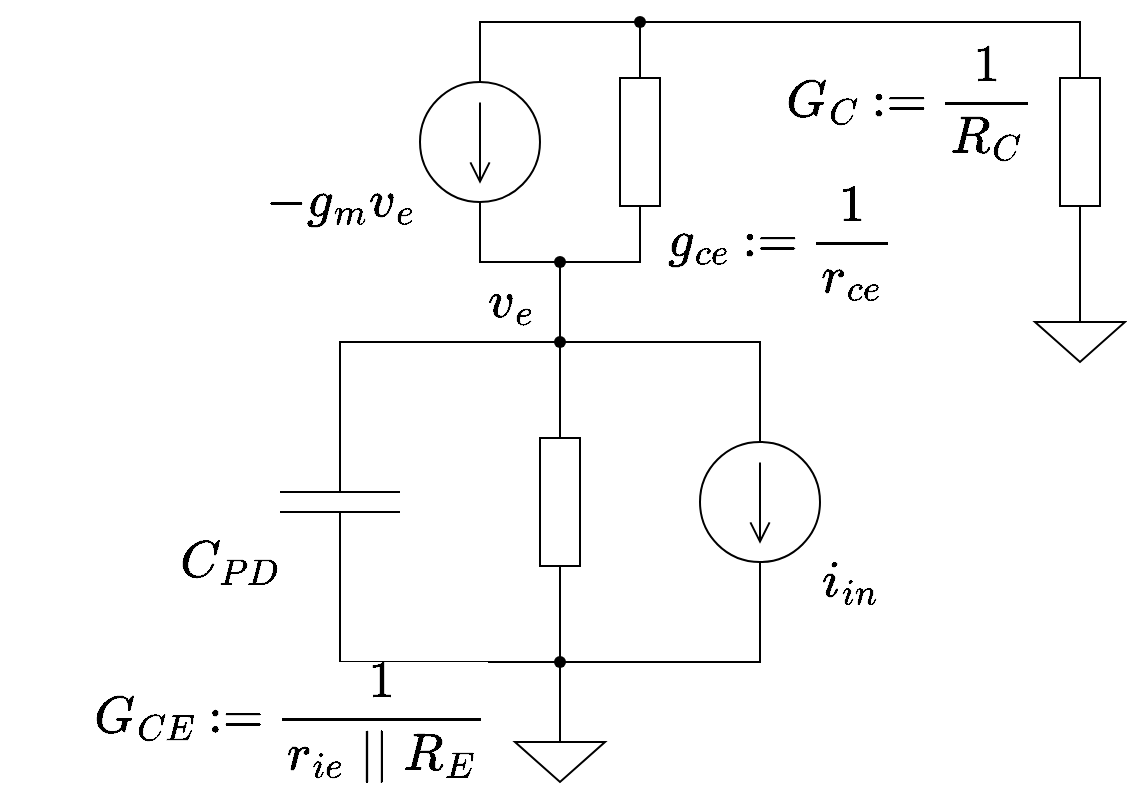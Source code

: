 <mxfile version="24.1.0" type="device">
  <diagram name="ページ1" id="0xxUTdLqlKO7cTpFT-Fy">
    <mxGraphModel dx="1407" dy="570" grid="1" gridSize="10" guides="1" tooltips="1" connect="1" arrows="1" fold="1" page="1" pageScale="1" pageWidth="827" pageHeight="1169" math="1" shadow="0">
      <root>
        <mxCell id="0" />
        <mxCell id="1" parent="0" />
        <mxCell id="rOs5JSpa3EEhjLfFwg5w-1" value="" style="pointerEvents=1;verticalLabelPosition=bottom;shadow=0;dashed=0;align=center;html=1;verticalAlign=top;shape=mxgraph.electrical.signal_sources.source;aspect=fixed;points=[[0.5,0,0],[1,0.5,0],[0.5,1,0],[0,0.5,0]];elSignalType=dc1;direction=south;" parent="1" vertex="1">
          <mxGeometry x="210" y="150" width="60" height="60" as="geometry" />
        </mxCell>
        <mxCell id="rOs5JSpa3EEhjLfFwg5w-2" value="" style="pointerEvents=1;verticalLabelPosition=bottom;shadow=0;dashed=0;align=center;html=1;verticalAlign=top;shape=mxgraph.electrical.resistors.resistor_1;direction=south;" parent="1" vertex="1">
          <mxGeometry x="310" y="130" width="20" height="100" as="geometry" />
        </mxCell>
        <mxCell id="rOs5JSpa3EEhjLfFwg5w-3" value="" style="pointerEvents=1;verticalLabelPosition=bottom;shadow=0;dashed=0;align=center;html=1;verticalAlign=top;shape=mxgraph.electrical.capacitors.capacitor_1;direction=south;" parent="1" vertex="1">
          <mxGeometry x="140" y="310" width="60" height="100" as="geometry" />
        </mxCell>
        <mxCell id="rOs5JSpa3EEhjLfFwg5w-4" value="" style="pointerEvents=1;verticalLabelPosition=bottom;shadow=0;dashed=0;align=center;html=1;verticalAlign=top;shape=mxgraph.electrical.resistors.resistor_1;direction=south;" parent="1" vertex="1">
          <mxGeometry x="530" y="130" width="20" height="100" as="geometry" />
        </mxCell>
        <mxCell id="rOs5JSpa3EEhjLfFwg5w-8" value="" style="pointerEvents=1;verticalLabelPosition=bottom;shadow=0;dashed=0;align=center;html=1;verticalAlign=top;shape=mxgraph.electrical.signal_sources.source;aspect=fixed;points=[[0.5,0,0],[1,0.5,0],[0.5,1,0],[0,0.5,0]];elSignalType=dc1;direction=south;" parent="1" vertex="1">
          <mxGeometry x="350" y="330" width="60" height="60" as="geometry" />
        </mxCell>
        <mxCell id="rOs5JSpa3EEhjLfFwg5w-9" value="" style="pointerEvents=1;verticalLabelPosition=bottom;shadow=0;dashed=0;align=center;html=1;verticalAlign=top;shape=mxgraph.electrical.signal_sources.signal_ground;" parent="1" vertex="1">
          <mxGeometry x="257.5" y="470" width="45" height="30" as="geometry" />
        </mxCell>
        <mxCell id="rOs5JSpa3EEhjLfFwg5w-10" value="" style="shape=waypoint;sketch=0;fillStyle=solid;size=6;pointerEvents=1;points=[];fillColor=none;resizable=0;rotatable=0;perimeter=centerPerimeter;snapToPoint=1;fontFamily=Helvetica;fontSize=11;fontColor=default;labelBackgroundColor=default;" parent="1" vertex="1">
          <mxGeometry x="270" y="230" width="20" height="20" as="geometry" />
        </mxCell>
        <mxCell id="rOs5JSpa3EEhjLfFwg5w-11" value="" style="shape=waypoint;sketch=0;fillStyle=solid;size=6;pointerEvents=1;points=[];fillColor=none;resizable=0;rotatable=0;perimeter=centerPerimeter;snapToPoint=1;fontFamily=Helvetica;fontSize=11;fontColor=default;labelBackgroundColor=default;" parent="1" vertex="1">
          <mxGeometry x="270" y="270" width="20" height="20" as="geometry" />
        </mxCell>
        <mxCell id="rOs5JSpa3EEhjLfFwg5w-12" style="edgeStyle=orthogonalEdgeStyle;rounded=0;orthogonalLoop=1;jettySize=auto;html=1;exitX=1;exitY=0.5;exitDx=0;exitDy=0;exitPerimeter=0;entryX=0.043;entryY=0.436;entryDx=0;entryDy=0;entryPerimeter=0;endArrow=none;endFill=0;" parent="1" source="rOs5JSpa3EEhjLfFwg5w-1" target="rOs5JSpa3EEhjLfFwg5w-10" edge="1">
          <mxGeometry relative="1" as="geometry">
            <Array as="points">
              <mxPoint x="240" y="240" />
            </Array>
          </mxGeometry>
        </mxCell>
        <mxCell id="rOs5JSpa3EEhjLfFwg5w-13" style="edgeStyle=orthogonalEdgeStyle;rounded=0;orthogonalLoop=1;jettySize=auto;html=1;exitX=1;exitY=0.5;exitDx=0;exitDy=0;exitPerimeter=0;entryX=0.9;entryY=0.493;entryDx=0;entryDy=0;entryPerimeter=0;strokeColor=default;align=center;verticalAlign=middle;fontFamily=Helvetica;fontSize=11;fontColor=default;labelBackgroundColor=default;endArrow=none;endFill=0;" parent="1" source="rOs5JSpa3EEhjLfFwg5w-2" target="rOs5JSpa3EEhjLfFwg5w-10" edge="1">
          <mxGeometry relative="1" as="geometry">
            <Array as="points">
              <mxPoint x="320" y="240" />
            </Array>
          </mxGeometry>
        </mxCell>
        <mxCell id="rOs5JSpa3EEhjLfFwg5w-14" style="edgeStyle=orthogonalEdgeStyle;rounded=0;orthogonalLoop=1;jettySize=auto;html=1;entryX=0.529;entryY=0.95;entryDx=0;entryDy=0;entryPerimeter=0;strokeColor=default;align=center;verticalAlign=middle;fontFamily=Helvetica;fontSize=11;fontColor=default;labelBackgroundColor=default;endArrow=none;endFill=0;" parent="1" source="rOs5JSpa3EEhjLfFwg5w-11" target="rOs5JSpa3EEhjLfFwg5w-10" edge="1">
          <mxGeometry relative="1" as="geometry" />
        </mxCell>
        <mxCell id="rOs5JSpa3EEhjLfFwg5w-15" style="edgeStyle=orthogonalEdgeStyle;rounded=0;orthogonalLoop=1;jettySize=auto;html=1;exitX=0;exitY=0.5;exitDx=0;exitDy=0;exitPerimeter=0;entryX=0;entryY=0.76;entryDx=0;entryDy=0;entryPerimeter=0;strokeColor=default;align=center;verticalAlign=middle;fontFamily=Helvetica;fontSize=11;fontColor=default;labelBackgroundColor=default;endArrow=none;endFill=0;" parent="1" source="rOs5JSpa3EEhjLfFwg5w-3" target="rOs5JSpa3EEhjLfFwg5w-11" edge="1">
          <mxGeometry relative="1" as="geometry">
            <Array as="points">
              <mxPoint x="170" y="280" />
            </Array>
          </mxGeometry>
        </mxCell>
        <mxCell id="rOs5JSpa3EEhjLfFwg5w-16" style="edgeStyle=orthogonalEdgeStyle;rounded=0;orthogonalLoop=1;jettySize=auto;html=1;exitX=0;exitY=0.5;exitDx=0;exitDy=0;exitPerimeter=0;entryX=0.46;entryY=1.02;entryDx=0;entryDy=0;entryPerimeter=0;strokeColor=default;align=center;verticalAlign=middle;fontFamily=Helvetica;fontSize=11;fontColor=default;labelBackgroundColor=default;endArrow=none;endFill=0;" parent="1" source="rOs5JSpa3EEhjLfFwg5w-7" target="rOs5JSpa3EEhjLfFwg5w-11" edge="1">
          <mxGeometry relative="1" as="geometry" />
        </mxCell>
        <mxCell id="rOs5JSpa3EEhjLfFwg5w-17" style="edgeStyle=orthogonalEdgeStyle;rounded=0;orthogonalLoop=1;jettySize=auto;html=1;exitX=0;exitY=0.5;exitDx=0;exitDy=0;exitPerimeter=0;entryX=0.94;entryY=0.64;entryDx=0;entryDy=0;entryPerimeter=0;strokeColor=default;align=center;verticalAlign=middle;fontFamily=Helvetica;fontSize=11;fontColor=default;labelBackgroundColor=default;endArrow=none;endFill=0;" parent="1" source="rOs5JSpa3EEhjLfFwg5w-8" target="rOs5JSpa3EEhjLfFwg5w-11" edge="1">
          <mxGeometry relative="1" as="geometry">
            <Array as="points">
              <mxPoint x="380" y="280" />
            </Array>
          </mxGeometry>
        </mxCell>
        <mxCell id="rOs5JSpa3EEhjLfFwg5w-18" value="" style="shape=waypoint;sketch=0;fillStyle=solid;size=6;pointerEvents=1;points=[];fillColor=none;resizable=0;rotatable=0;perimeter=centerPerimeter;snapToPoint=1;fontFamily=Helvetica;fontSize=11;fontColor=default;labelBackgroundColor=default;" parent="1" vertex="1">
          <mxGeometry x="270" y="430" width="20" height="20" as="geometry" />
        </mxCell>
        <mxCell id="rOs5JSpa3EEhjLfFwg5w-20" style="edgeStyle=orthogonalEdgeStyle;rounded=0;orthogonalLoop=1;jettySize=auto;html=1;exitX=1;exitY=0.5;exitDx=0;exitDy=0;exitPerimeter=0;entryX=0;entryY=0.5;entryDx=0;entryDy=0;entryPerimeter=0;strokeColor=default;align=center;verticalAlign=middle;fontFamily=Helvetica;fontSize=11;fontColor=default;labelBackgroundColor=default;endArrow=none;endFill=0;" parent="1" source="rOs5JSpa3EEhjLfFwg5w-3" target="rOs5JSpa3EEhjLfFwg5w-18" edge="1">
          <mxGeometry relative="1" as="geometry">
            <Array as="points">
              <mxPoint x="170" y="440" />
            </Array>
          </mxGeometry>
        </mxCell>
        <mxCell id="rOs5JSpa3EEhjLfFwg5w-21" style="edgeStyle=orthogonalEdgeStyle;rounded=0;orthogonalLoop=1;jettySize=auto;html=1;exitX=1;exitY=0.5;exitDx=0;exitDy=0;exitPerimeter=0;entryX=0.5;entryY=0.08;entryDx=0;entryDy=0;entryPerimeter=0;strokeColor=default;align=center;verticalAlign=middle;fontFamily=Helvetica;fontSize=11;fontColor=default;labelBackgroundColor=default;endArrow=none;endFill=0;" parent="1" source="rOs5JSpa3EEhjLfFwg5w-7" target="rOs5JSpa3EEhjLfFwg5w-18" edge="1">
          <mxGeometry relative="1" as="geometry" />
        </mxCell>
        <mxCell id="rOs5JSpa3EEhjLfFwg5w-22" style="edgeStyle=orthogonalEdgeStyle;rounded=0;orthogonalLoop=1;jettySize=auto;html=1;exitX=1;exitY=0.5;exitDx=0;exitDy=0;exitPerimeter=0;entryX=0.98;entryY=0.56;entryDx=0;entryDy=0;entryPerimeter=0;strokeColor=default;align=center;verticalAlign=middle;fontFamily=Helvetica;fontSize=11;fontColor=default;labelBackgroundColor=default;endArrow=none;endFill=0;" parent="1" source="rOs5JSpa3EEhjLfFwg5w-8" target="rOs5JSpa3EEhjLfFwg5w-18" edge="1">
          <mxGeometry relative="1" as="geometry">
            <Array as="points">
              <mxPoint x="380" y="440" />
            </Array>
          </mxGeometry>
        </mxCell>
        <mxCell id="rOs5JSpa3EEhjLfFwg5w-23" style="edgeStyle=orthogonalEdgeStyle;rounded=0;orthogonalLoop=1;jettySize=auto;html=1;exitX=0.5;exitY=0;exitDx=0;exitDy=0;exitPerimeter=0;entryX=0.42;entryY=0.92;entryDx=0;entryDy=0;entryPerimeter=0;strokeColor=default;align=center;verticalAlign=middle;fontFamily=Helvetica;fontSize=11;fontColor=default;labelBackgroundColor=default;endArrow=none;endFill=0;" parent="1" source="rOs5JSpa3EEhjLfFwg5w-9" target="rOs5JSpa3EEhjLfFwg5w-18" edge="1">
          <mxGeometry relative="1" as="geometry" />
        </mxCell>
        <mxCell id="rOs5JSpa3EEhjLfFwg5w-24" value="" style="pointerEvents=1;verticalLabelPosition=bottom;shadow=0;dashed=0;align=center;html=1;verticalAlign=top;shape=mxgraph.electrical.signal_sources.signal_ground;" parent="1" vertex="1">
          <mxGeometry x="517.5" y="260" width="45" height="30" as="geometry" />
        </mxCell>
        <mxCell id="rOs5JSpa3EEhjLfFwg5w-25" value="" style="shape=waypoint;sketch=0;fillStyle=solid;size=6;pointerEvents=1;points=[];fillColor=none;resizable=0;rotatable=0;perimeter=centerPerimeter;snapToPoint=1;fontFamily=Helvetica;fontSize=11;fontColor=default;labelBackgroundColor=default;" parent="1" vertex="1">
          <mxGeometry x="310" y="110" width="20" height="20" as="geometry" />
        </mxCell>
        <mxCell id="rOs5JSpa3EEhjLfFwg5w-26" style="edgeStyle=orthogonalEdgeStyle;rounded=0;orthogonalLoop=1;jettySize=auto;html=1;exitX=0;exitY=0.5;exitDx=0;exitDy=0;exitPerimeter=0;entryX=0.54;entryY=1.04;entryDx=0;entryDy=0;entryPerimeter=0;strokeColor=default;align=center;verticalAlign=middle;fontFamily=Helvetica;fontSize=11;fontColor=default;labelBackgroundColor=default;endArrow=none;endFill=0;" parent="1" source="rOs5JSpa3EEhjLfFwg5w-2" target="rOs5JSpa3EEhjLfFwg5w-25" edge="1">
          <mxGeometry relative="1" as="geometry" />
        </mxCell>
        <mxCell id="rOs5JSpa3EEhjLfFwg5w-27" style="edgeStyle=orthogonalEdgeStyle;rounded=0;orthogonalLoop=1;jettySize=auto;html=1;exitX=0;exitY=0.5;exitDx=0;exitDy=0;exitPerimeter=0;entryX=0.06;entryY=0.64;entryDx=0;entryDy=0;entryPerimeter=0;strokeColor=default;align=center;verticalAlign=middle;fontFamily=Helvetica;fontSize=11;fontColor=default;labelBackgroundColor=default;endArrow=none;endFill=0;" parent="1" source="rOs5JSpa3EEhjLfFwg5w-1" target="rOs5JSpa3EEhjLfFwg5w-25" edge="1">
          <mxGeometry relative="1" as="geometry">
            <Array as="points">
              <mxPoint x="240" y="120" />
            </Array>
          </mxGeometry>
        </mxCell>
        <mxCell id="rOs5JSpa3EEhjLfFwg5w-28" style="edgeStyle=orthogonalEdgeStyle;rounded=0;orthogonalLoop=1;jettySize=auto;html=1;entryX=0;entryY=0.5;entryDx=0;entryDy=0;entryPerimeter=0;strokeColor=default;align=center;verticalAlign=middle;fontFamily=Helvetica;fontSize=11;fontColor=default;labelBackgroundColor=default;endArrow=none;endFill=0;" parent="1" source="rOs5JSpa3EEhjLfFwg5w-25" target="rOs5JSpa3EEhjLfFwg5w-4" edge="1">
          <mxGeometry relative="1" as="geometry">
            <Array as="points">
              <mxPoint x="540" y="120" />
            </Array>
          </mxGeometry>
        </mxCell>
        <mxCell id="rOs5JSpa3EEhjLfFwg5w-29" style="edgeStyle=orthogonalEdgeStyle;rounded=0;orthogonalLoop=1;jettySize=auto;html=1;exitX=1;exitY=0.5;exitDx=0;exitDy=0;exitPerimeter=0;entryX=0.5;entryY=0;entryDx=0;entryDy=0;entryPerimeter=0;strokeColor=default;align=center;verticalAlign=middle;fontFamily=Helvetica;fontSize=11;fontColor=default;labelBackgroundColor=default;endArrow=none;endFill=0;" parent="1" source="rOs5JSpa3EEhjLfFwg5w-4" target="rOs5JSpa3EEhjLfFwg5w-24" edge="1">
          <mxGeometry relative="1" as="geometry" />
        </mxCell>
        <mxCell id="rOs5JSpa3EEhjLfFwg5w-30" value="`i_{i n}`" style="text;html=1;align=center;verticalAlign=middle;resizable=0;points=[];autosize=1;strokeColor=none;fillColor=none;fontFamily=Helvetica;fontSize=22;fontColor=default;labelBackgroundColor=default;" parent="1" vertex="1">
          <mxGeometry x="380" y="380" width="90" height="40" as="geometry" />
        </mxCell>
        <mxCell id="rOs5JSpa3EEhjLfFwg5w-31" value="`G_{CE}:=1/(r_{ie}||R_{E})`" style="text;html=1;align=center;verticalAlign=middle;resizable=0;points=[];autosize=1;strokeColor=none;fillColor=none;fontFamily=Helvetica;fontSize=22;fontColor=default;labelBackgroundColor=default;" parent="1" vertex="1">
          <mxGeometry y="450" width="290" height="40" as="geometry" />
        </mxCell>
        <mxCell id="rOs5JSpa3EEhjLfFwg5w-7" value="" style="pointerEvents=1;verticalLabelPosition=bottom;shadow=0;dashed=0;align=center;html=1;verticalAlign=top;shape=mxgraph.electrical.resistors.resistor_1;direction=south;" parent="1" vertex="1">
          <mxGeometry x="270" y="310" width="20" height="100" as="geometry" />
        </mxCell>
        <mxCell id="rOs5JSpa3EEhjLfFwg5w-33" value="`C_{PD}`" style="text;html=1;align=center;verticalAlign=middle;resizable=0;points=[];autosize=1;strokeColor=none;fillColor=none;fontFamily=Helvetica;fontSize=22;fontColor=default;labelBackgroundColor=default;" parent="1" vertex="1">
          <mxGeometry x="60" y="370" width="110" height="40" as="geometry" />
        </mxCell>
        <mxCell id="rOs5JSpa3EEhjLfFwg5w-34" value="`-g_{m}v_{e}`" style="text;html=1;align=center;verticalAlign=middle;resizable=0;points=[];autosize=1;strokeColor=none;fillColor=none;fontFamily=Helvetica;fontSize=22;fontColor=default;labelBackgroundColor=default;" parent="1" vertex="1">
          <mxGeometry x="95" y="190" width="150" height="40" as="geometry" />
        </mxCell>
        <mxCell id="rOs5JSpa3EEhjLfFwg5w-35" value="`g_{ce}:=1/r_{ce}`" style="text;html=1;align=center;verticalAlign=middle;resizable=0;points=[];autosize=1;strokeColor=none;fillColor=none;fontFamily=Helvetica;fontSize=22;fontColor=default;labelBackgroundColor=default;" parent="1" vertex="1">
          <mxGeometry x="290" y="210" width="200" height="40" as="geometry" />
        </mxCell>
        <mxCell id="rOs5JSpa3EEhjLfFwg5w-36" value="`G_{C}:=1/R_{C}`" style="text;html=1;align=center;verticalAlign=middle;resizable=0;points=[];autosize=1;strokeColor=none;fillColor=none;fontFamily=Helvetica;fontSize=22;fontColor=default;labelBackgroundColor=default;" parent="1" vertex="1">
          <mxGeometry x="360" y="140" width="190" height="40" as="geometry" />
        </mxCell>
        <mxCell id="GQdbU5EewHjbPzCLCv8U-2" value="`v_{e}`" style="text;html=1;align=center;verticalAlign=middle;resizable=0;points=[];autosize=1;strokeColor=none;fillColor=none;fontFamily=Helvetica;fontSize=22;fontColor=default;labelBackgroundColor=default;" vertex="1" parent="1">
          <mxGeometry x="210" y="240" width="90" height="40" as="geometry" />
        </mxCell>
      </root>
    </mxGraphModel>
  </diagram>
</mxfile>

